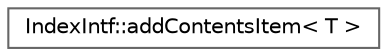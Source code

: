 digraph "Graphical Class Hierarchy"
{
 // INTERACTIVE_SVG=YES
 // LATEX_PDF_SIZE
  bgcolor="transparent";
  edge [fontname=Helvetica,fontsize=10,labelfontname=Helvetica,labelfontsize=10];
  node [fontname=Helvetica,fontsize=10,shape=box,height=0.2,width=0.4];
  rankdir="LR";
  Node0 [id="Node000000",label="IndexIntf::addContentsItem\< T \>",height=0.2,width=0.4,color="grey40", fillcolor="white", style="filled",URL="$df/d1e/struct_index_intf_1_1add_contents_item.html",tooltip=" "];
}
